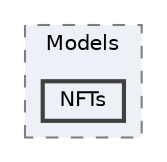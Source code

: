 digraph "LogicLayer/Dojo/Models/NFTs"
{
 // LATEX_PDF_SIZE
  bgcolor="transparent";
  edge [fontname=Helvetica,fontsize=10,labelfontname=Helvetica,labelfontsize=10];
  node [fontname=Helvetica,fontsize=10,shape=box,height=0.2,width=0.4];
  compound=true
  subgraph clusterdir_e2ae88535ebd72284cf8979c14d55523 {
    graph [ bgcolor="#edf0f7", pencolor="grey50", label="Models", fontname=Helvetica,fontsize=10 style="filled,dashed", URL="dir_e2ae88535ebd72284cf8979c14d55523.html",tooltip=""]
  dir_78a19f9c378c34fa4e8e5c29f8e39fcc [label="NFTs", fillcolor="#edf0f7", color="grey25", style="filled,bold", URL="dir_78a19f9c378c34fa4e8e5c29f8e39fcc.html",tooltip=""];
  }
}
